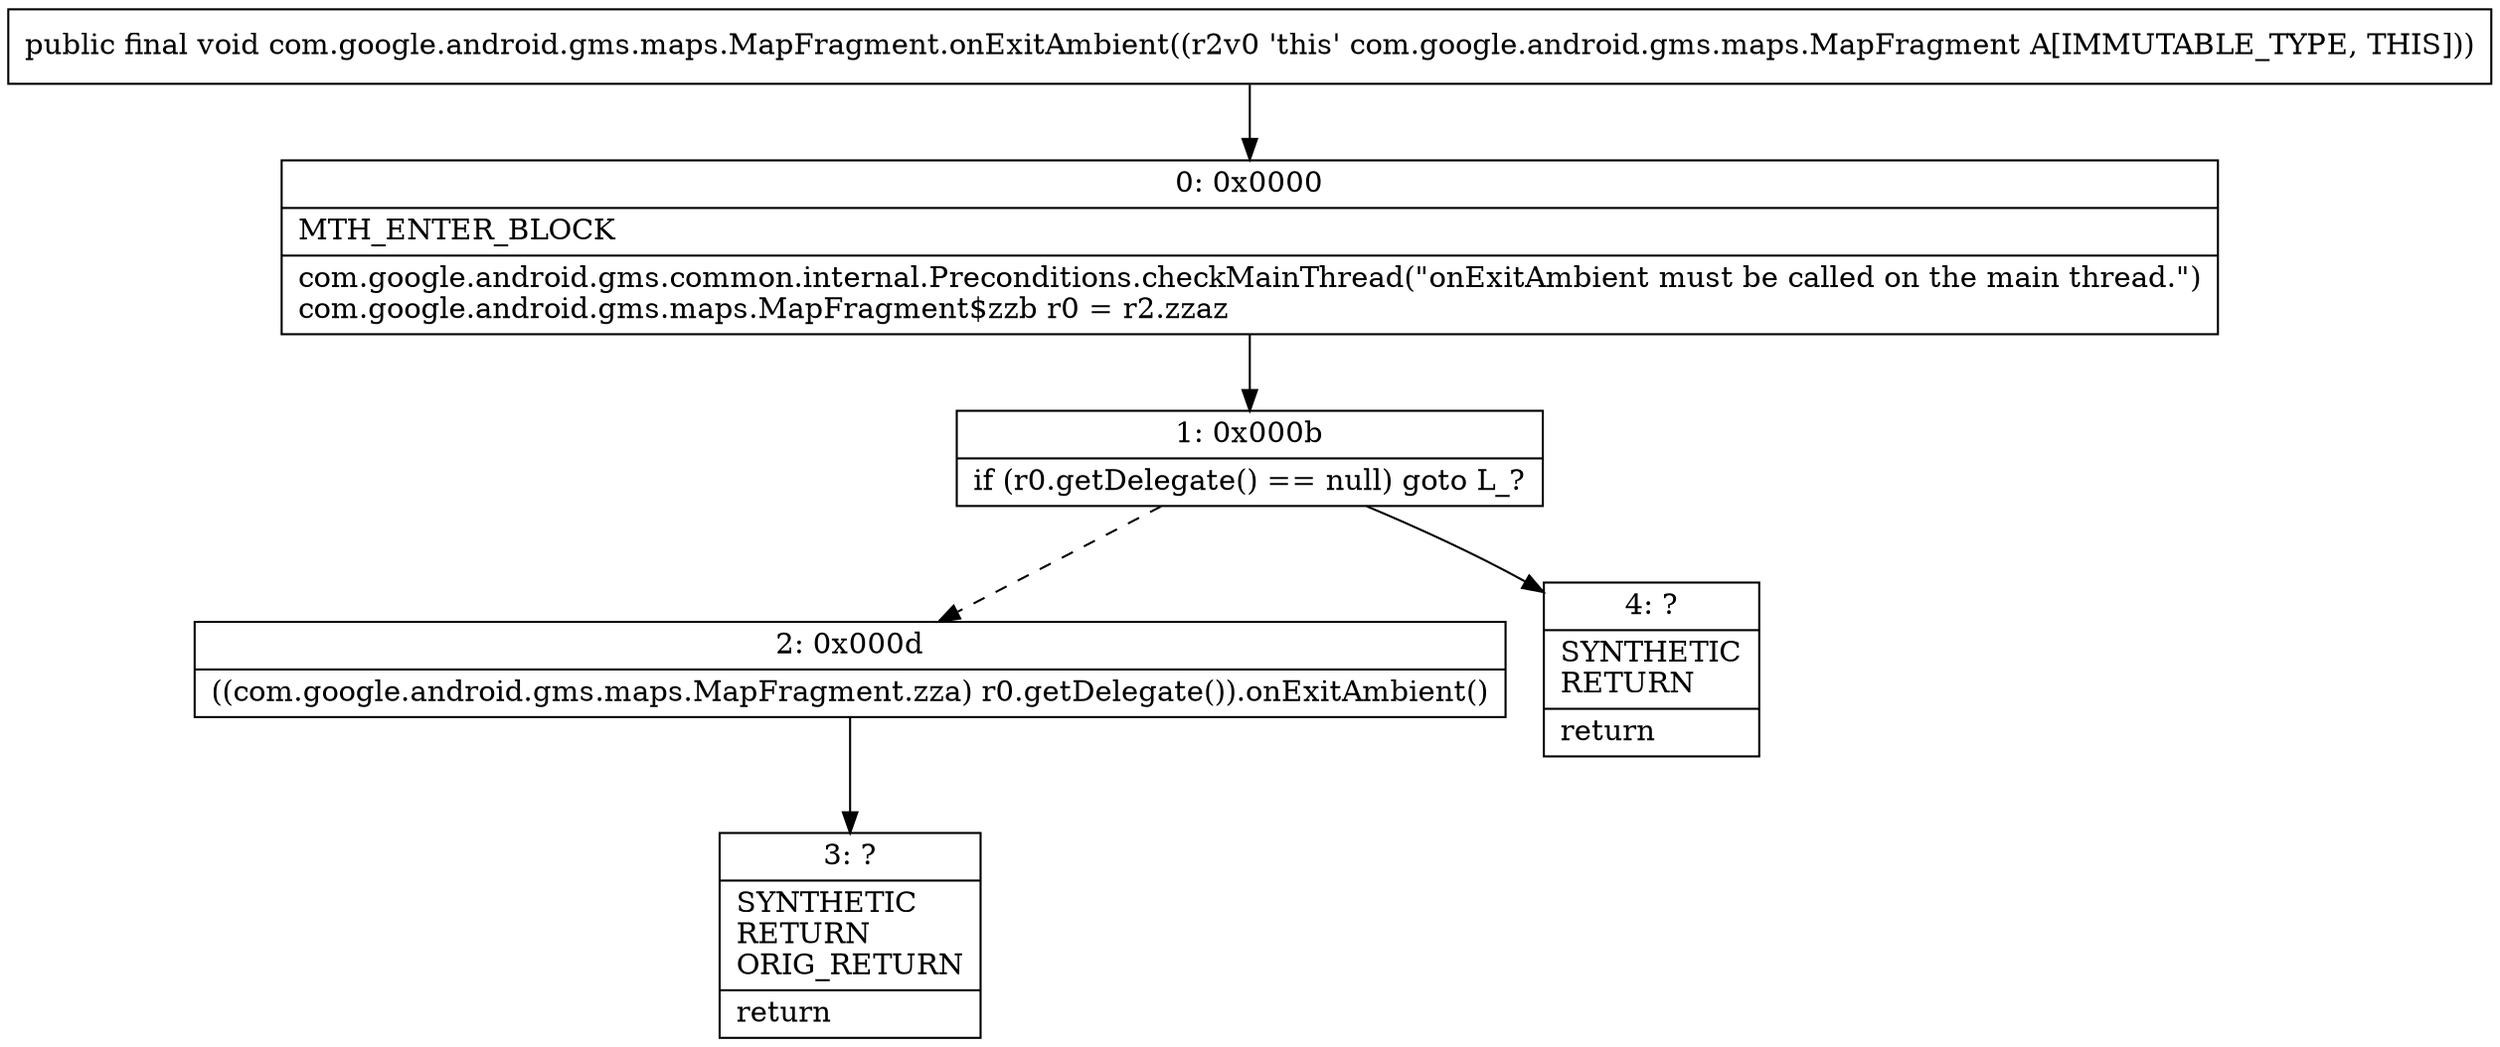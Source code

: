 digraph "CFG forcom.google.android.gms.maps.MapFragment.onExitAmbient()V" {
Node_0 [shape=record,label="{0\:\ 0x0000|MTH_ENTER_BLOCK\l|com.google.android.gms.common.internal.Preconditions.checkMainThread(\"onExitAmbient must be called on the main thread.\")\lcom.google.android.gms.maps.MapFragment$zzb r0 = r2.zzaz\l}"];
Node_1 [shape=record,label="{1\:\ 0x000b|if (r0.getDelegate() == null) goto L_?\l}"];
Node_2 [shape=record,label="{2\:\ 0x000d|((com.google.android.gms.maps.MapFragment.zza) r0.getDelegate()).onExitAmbient()\l}"];
Node_3 [shape=record,label="{3\:\ ?|SYNTHETIC\lRETURN\lORIG_RETURN\l|return\l}"];
Node_4 [shape=record,label="{4\:\ ?|SYNTHETIC\lRETURN\l|return\l}"];
MethodNode[shape=record,label="{public final void com.google.android.gms.maps.MapFragment.onExitAmbient((r2v0 'this' com.google.android.gms.maps.MapFragment A[IMMUTABLE_TYPE, THIS])) }"];
MethodNode -> Node_0;
Node_0 -> Node_1;
Node_1 -> Node_2[style=dashed];
Node_1 -> Node_4;
Node_2 -> Node_3;
}

